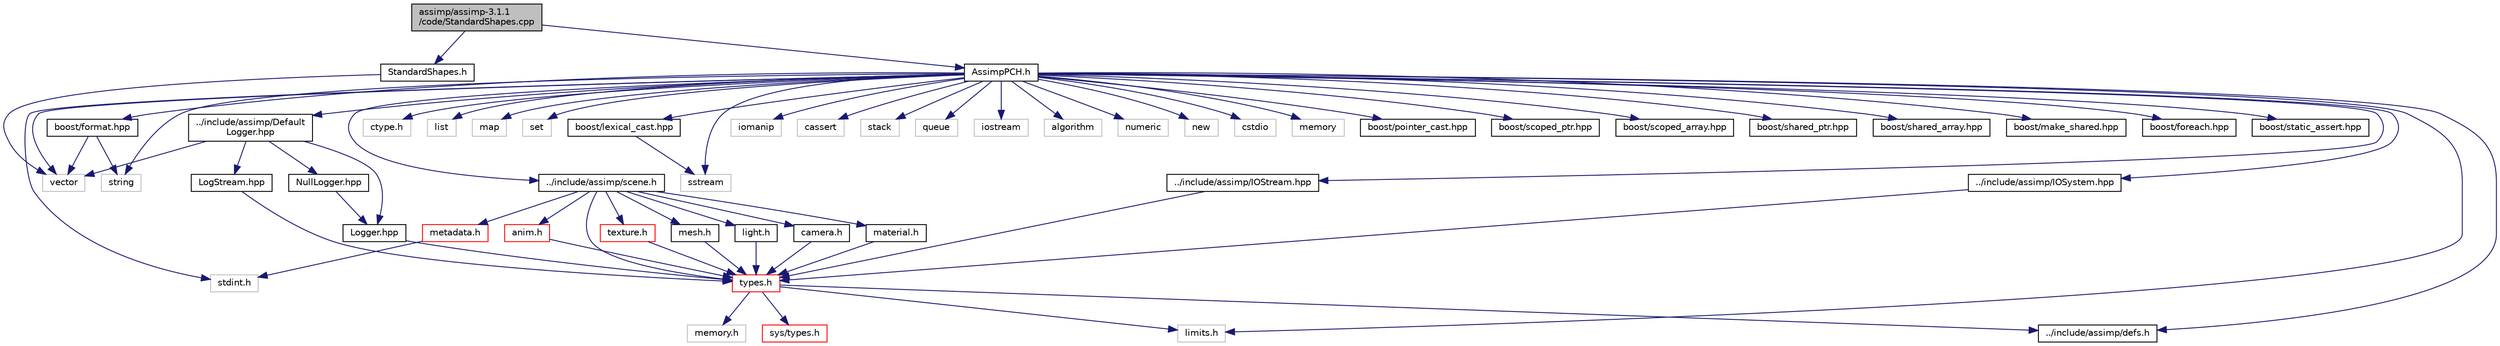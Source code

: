 digraph "assimp/assimp-3.1.1/code/StandardShapes.cpp"
{
  edge [fontname="Helvetica",fontsize="10",labelfontname="Helvetica",labelfontsize="10"];
  node [fontname="Helvetica",fontsize="10",shape=record];
  Node1 [label="assimp/assimp-3.1.1\l/code/StandardShapes.cpp",height=0.2,width=0.4,color="black", fillcolor="grey75", style="filled", fontcolor="black"];
  Node1 -> Node2 [color="midnightblue",fontsize="10",style="solid",fontname="Helvetica"];
  Node2 [label="AssimpPCH.h",height=0.2,width=0.4,color="black", fillcolor="white", style="filled",URL="$_assimp_p_c_h_8h.html"];
  Node2 -> Node3 [color="midnightblue",fontsize="10",style="solid",fontname="Helvetica"];
  Node3 [label="../include/assimp/defs.h",height=0.2,width=0.4,color="black", fillcolor="white", style="filled",URL="$defs_8h_source.html"];
  Node2 -> Node4 [color="midnightblue",fontsize="10",style="solid",fontname="Helvetica"];
  Node4 [label="stdint.h",height=0.2,width=0.4,color="grey75", fillcolor="white", style="filled"];
  Node2 -> Node5 [color="midnightblue",fontsize="10",style="solid",fontname="Helvetica"];
  Node5 [label="ctype.h",height=0.2,width=0.4,color="grey75", fillcolor="white", style="filled"];
  Node2 -> Node6 [color="midnightblue",fontsize="10",style="solid",fontname="Helvetica"];
  Node6 [label="vector",height=0.2,width=0.4,color="grey75", fillcolor="white", style="filled"];
  Node2 -> Node7 [color="midnightblue",fontsize="10",style="solid",fontname="Helvetica"];
  Node7 [label="list",height=0.2,width=0.4,color="grey75", fillcolor="white", style="filled"];
  Node2 -> Node8 [color="midnightblue",fontsize="10",style="solid",fontname="Helvetica"];
  Node8 [label="map",height=0.2,width=0.4,color="grey75", fillcolor="white", style="filled"];
  Node2 -> Node9 [color="midnightblue",fontsize="10",style="solid",fontname="Helvetica"];
  Node9 [label="set",height=0.2,width=0.4,color="grey75", fillcolor="white", style="filled"];
  Node2 -> Node10 [color="midnightblue",fontsize="10",style="solid",fontname="Helvetica"];
  Node10 [label="string",height=0.2,width=0.4,color="grey75", fillcolor="white", style="filled"];
  Node2 -> Node11 [color="midnightblue",fontsize="10",style="solid",fontname="Helvetica"];
  Node11 [label="sstream",height=0.2,width=0.4,color="grey75", fillcolor="white", style="filled"];
  Node2 -> Node12 [color="midnightblue",fontsize="10",style="solid",fontname="Helvetica"];
  Node12 [label="iomanip",height=0.2,width=0.4,color="grey75", fillcolor="white", style="filled"];
  Node2 -> Node13 [color="midnightblue",fontsize="10",style="solid",fontname="Helvetica"];
  Node13 [label="cassert",height=0.2,width=0.4,color="grey75", fillcolor="white", style="filled"];
  Node2 -> Node14 [color="midnightblue",fontsize="10",style="solid",fontname="Helvetica"];
  Node14 [label="stack",height=0.2,width=0.4,color="grey75", fillcolor="white", style="filled"];
  Node2 -> Node15 [color="midnightblue",fontsize="10",style="solid",fontname="Helvetica"];
  Node15 [label="queue",height=0.2,width=0.4,color="grey75", fillcolor="white", style="filled"];
  Node2 -> Node16 [color="midnightblue",fontsize="10",style="solid",fontname="Helvetica"];
  Node16 [label="iostream",height=0.2,width=0.4,color="grey75", fillcolor="white", style="filled"];
  Node2 -> Node17 [color="midnightblue",fontsize="10",style="solid",fontname="Helvetica"];
  Node17 [label="algorithm",height=0.2,width=0.4,color="grey75", fillcolor="white", style="filled"];
  Node2 -> Node18 [color="midnightblue",fontsize="10",style="solid",fontname="Helvetica"];
  Node18 [label="numeric",height=0.2,width=0.4,color="grey75", fillcolor="white", style="filled"];
  Node2 -> Node19 [color="midnightblue",fontsize="10",style="solid",fontname="Helvetica"];
  Node19 [label="new",height=0.2,width=0.4,color="grey75", fillcolor="white", style="filled"];
  Node2 -> Node20 [color="midnightblue",fontsize="10",style="solid",fontname="Helvetica"];
  Node20 [label="cstdio",height=0.2,width=0.4,color="grey75", fillcolor="white", style="filled"];
  Node2 -> Node21 [color="midnightblue",fontsize="10",style="solid",fontname="Helvetica"];
  Node21 [label="limits.h",height=0.2,width=0.4,color="grey75", fillcolor="white", style="filled"];
  Node2 -> Node22 [color="midnightblue",fontsize="10",style="solid",fontname="Helvetica"];
  Node22 [label="memory",height=0.2,width=0.4,color="grey75", fillcolor="white", style="filled"];
  Node2 -> Node23 [color="midnightblue",fontsize="10",style="solid",fontname="Helvetica"];
  Node23 [label="boost/pointer_cast.hpp",height=0.2,width=0.4,color="black", fillcolor="white", style="filled",URL="$pointer__cast_8hpp_source.html"];
  Node2 -> Node24 [color="midnightblue",fontsize="10",style="solid",fontname="Helvetica"];
  Node24 [label="boost/scoped_ptr.hpp",height=0.2,width=0.4,color="black", fillcolor="white", style="filled",URL="$scoped__ptr_8hpp_source.html"];
  Node2 -> Node25 [color="midnightblue",fontsize="10",style="solid",fontname="Helvetica"];
  Node25 [label="boost/scoped_array.hpp",height=0.2,width=0.4,color="black", fillcolor="white", style="filled",URL="$scoped__array_8hpp_source.html"];
  Node2 -> Node26 [color="midnightblue",fontsize="10",style="solid",fontname="Helvetica"];
  Node26 [label="boost/shared_ptr.hpp",height=0.2,width=0.4,color="black", fillcolor="white", style="filled",URL="$shared__ptr_8hpp_source.html"];
  Node2 -> Node27 [color="midnightblue",fontsize="10",style="solid",fontname="Helvetica"];
  Node27 [label="boost/shared_array.hpp",height=0.2,width=0.4,color="black", fillcolor="white", style="filled",URL="$shared__array_8hpp_source.html"];
  Node2 -> Node28 [color="midnightblue",fontsize="10",style="solid",fontname="Helvetica"];
  Node28 [label="boost/make_shared.hpp",height=0.2,width=0.4,color="black", fillcolor="white", style="filled",URL="$make__shared_8hpp_source.html"];
  Node2 -> Node29 [color="midnightblue",fontsize="10",style="solid",fontname="Helvetica"];
  Node29 [label="boost/format.hpp",height=0.2,width=0.4,color="black", fillcolor="white", style="filled",URL="$format_8hpp_source.html"];
  Node29 -> Node10 [color="midnightblue",fontsize="10",style="solid",fontname="Helvetica"];
  Node29 -> Node6 [color="midnightblue",fontsize="10",style="solid",fontname="Helvetica"];
  Node2 -> Node30 [color="midnightblue",fontsize="10",style="solid",fontname="Helvetica"];
  Node30 [label="boost/foreach.hpp",height=0.2,width=0.4,color="black", fillcolor="white", style="filled",URL="$foreach_8hpp_source.html"];
  Node2 -> Node31 [color="midnightblue",fontsize="10",style="solid",fontname="Helvetica"];
  Node31 [label="boost/static_assert.hpp",height=0.2,width=0.4,color="black", fillcolor="white", style="filled",URL="$static__assert_8hpp_source.html"];
  Node2 -> Node32 [color="midnightblue",fontsize="10",style="solid",fontname="Helvetica"];
  Node32 [label="boost/lexical_cast.hpp",height=0.2,width=0.4,color="black", fillcolor="white", style="filled",URL="$lexical__cast_8hpp_source.html"];
  Node32 -> Node11 [color="midnightblue",fontsize="10",style="solid",fontname="Helvetica"];
  Node2 -> Node33 [color="midnightblue",fontsize="10",style="solid",fontname="Helvetica"];
  Node33 [label="../include/assimp/Default\lLogger.hpp",height=0.2,width=0.4,color="black", fillcolor="white", style="filled",URL="$_default_logger_8hpp_source.html"];
  Node33 -> Node34 [color="midnightblue",fontsize="10",style="solid",fontname="Helvetica"];
  Node34 [label="Logger.hpp",height=0.2,width=0.4,color="black", fillcolor="white", style="filled",URL="$_logger_8hpp.html",tooltip="Abstract base class &#39;Logger&#39;, base of the logging system. "];
  Node34 -> Node35 [color="midnightblue",fontsize="10",style="solid",fontname="Helvetica"];
  Node35 [label="types.h",height=0.2,width=0.4,color="red", fillcolor="white", style="filled",URL="$assimp_2assimp-3_81_81_2include_2assimp_2types_8h_source.html"];
  Node35 -> Node36 [color="midnightblue",fontsize="10",style="solid",fontname="Helvetica"];
  Node36 [label="sys/types.h",height=0.2,width=0.4,color="red", fillcolor="white", style="filled",URL="$vorbis_2libvorbis-1_83_83_2macos_2compat_2sys_2types_8h_source.html"];
  Node35 -> Node37 [color="midnightblue",fontsize="10",style="solid",fontname="Helvetica"];
  Node37 [label="memory.h",height=0.2,width=0.4,color="grey75", fillcolor="white", style="filled"];
  Node35 -> Node21 [color="midnightblue",fontsize="10",style="solid",fontname="Helvetica"];
  Node35 -> Node3 [color="midnightblue",fontsize="10",style="solid",fontname="Helvetica"];
  Node33 -> Node38 [color="midnightblue",fontsize="10",style="solid",fontname="Helvetica"];
  Node38 [label="LogStream.hpp",height=0.2,width=0.4,color="black", fillcolor="white", style="filled",URL="$_log_stream_8hpp_source.html"];
  Node38 -> Node35 [color="midnightblue",fontsize="10",style="solid",fontname="Helvetica"];
  Node33 -> Node39 [color="midnightblue",fontsize="10",style="solid",fontname="Helvetica"];
  Node39 [label="NullLogger.hpp",height=0.2,width=0.4,color="black", fillcolor="white", style="filled",URL="$_null_logger_8hpp_source.html"];
  Node39 -> Node34 [color="midnightblue",fontsize="10",style="solid",fontname="Helvetica"];
  Node33 -> Node6 [color="midnightblue",fontsize="10",style="solid",fontname="Helvetica"];
  Node2 -> Node40 [color="midnightblue",fontsize="10",style="solid",fontname="Helvetica"];
  Node40 [label="../include/assimp/IOStream.hpp",height=0.2,width=0.4,color="black", fillcolor="white", style="filled",URL="$_i_o_stream_8hpp_source.html"];
  Node40 -> Node35 [color="midnightblue",fontsize="10",style="solid",fontname="Helvetica"];
  Node2 -> Node41 [color="midnightblue",fontsize="10",style="solid",fontname="Helvetica"];
  Node41 [label="../include/assimp/IOSystem.hpp",height=0.2,width=0.4,color="black", fillcolor="white", style="filled",URL="$_i_o_system_8hpp_source.html"];
  Node41 -> Node35 [color="midnightblue",fontsize="10",style="solid",fontname="Helvetica"];
  Node2 -> Node42 [color="midnightblue",fontsize="10",style="solid",fontname="Helvetica"];
  Node42 [label="../include/assimp/scene.h",height=0.2,width=0.4,color="black", fillcolor="white", style="filled",URL="$scene_8h_source.html"];
  Node42 -> Node35 [color="midnightblue",fontsize="10",style="solid",fontname="Helvetica"];
  Node42 -> Node43 [color="midnightblue",fontsize="10",style="solid",fontname="Helvetica"];
  Node43 [label="texture.h",height=0.2,width=0.4,color="red", fillcolor="white", style="filled",URL="$texture_8h.html",tooltip="Defines texture helper structures for the library. "];
  Node43 -> Node35 [color="midnightblue",fontsize="10",style="solid",fontname="Helvetica"];
  Node42 -> Node44 [color="midnightblue",fontsize="10",style="solid",fontname="Helvetica"];
  Node44 [label="mesh.h",height=0.2,width=0.4,color="black", fillcolor="white", style="filled",URL="$assimp_2assimp-3_81_81_2include_2assimp_2mesh_8h_source.html"];
  Node44 -> Node35 [color="midnightblue",fontsize="10",style="solid",fontname="Helvetica"];
  Node42 -> Node45 [color="midnightblue",fontsize="10",style="solid",fontname="Helvetica"];
  Node45 [label="light.h",height=0.2,width=0.4,color="black", fillcolor="white", style="filled",URL="$light_8h.html",tooltip="Defines the aiLight data structure. "];
  Node45 -> Node35 [color="midnightblue",fontsize="10",style="solid",fontname="Helvetica"];
  Node42 -> Node46 [color="midnightblue",fontsize="10",style="solid",fontname="Helvetica"];
  Node46 [label="camera.h",height=0.2,width=0.4,color="black", fillcolor="white", style="filled",URL="$assimp_2assimp-3_81_81_2include_2assimp_2camera_8h_source.html"];
  Node46 -> Node35 [color="midnightblue",fontsize="10",style="solid",fontname="Helvetica"];
  Node42 -> Node47 [color="midnightblue",fontsize="10",style="solid",fontname="Helvetica"];
  Node47 [label="material.h",height=0.2,width=0.4,color="black", fillcolor="white", style="filled",URL="$material_8h.html",tooltip="Defines the material system of the library. "];
  Node47 -> Node35 [color="midnightblue",fontsize="10",style="solid",fontname="Helvetica"];
  Node42 -> Node48 [color="midnightblue",fontsize="10",style="solid",fontname="Helvetica"];
  Node48 [label="anim.h",height=0.2,width=0.4,color="red", fillcolor="white", style="filled",URL="$anim_8h.html",tooltip="Defines the data structures in which the imported animations are returned. "];
  Node48 -> Node35 [color="midnightblue",fontsize="10",style="solid",fontname="Helvetica"];
  Node42 -> Node49 [color="midnightblue",fontsize="10",style="solid",fontname="Helvetica"];
  Node49 [label="metadata.h",height=0.2,width=0.4,color="red", fillcolor="white", style="filled",URL="$metadata_8h.html",tooltip="Defines the data structures for holding node meta information. "];
  Node49 -> Node4 [color="midnightblue",fontsize="10",style="solid",fontname="Helvetica"];
  Node1 -> Node50 [color="midnightblue",fontsize="10",style="solid",fontname="Helvetica"];
  Node50 [label="StandardShapes.h",height=0.2,width=0.4,color="black", fillcolor="white", style="filled",URL="$_standard_shapes_8h_source.html"];
  Node50 -> Node6 [color="midnightblue",fontsize="10",style="solid",fontname="Helvetica"];
}
